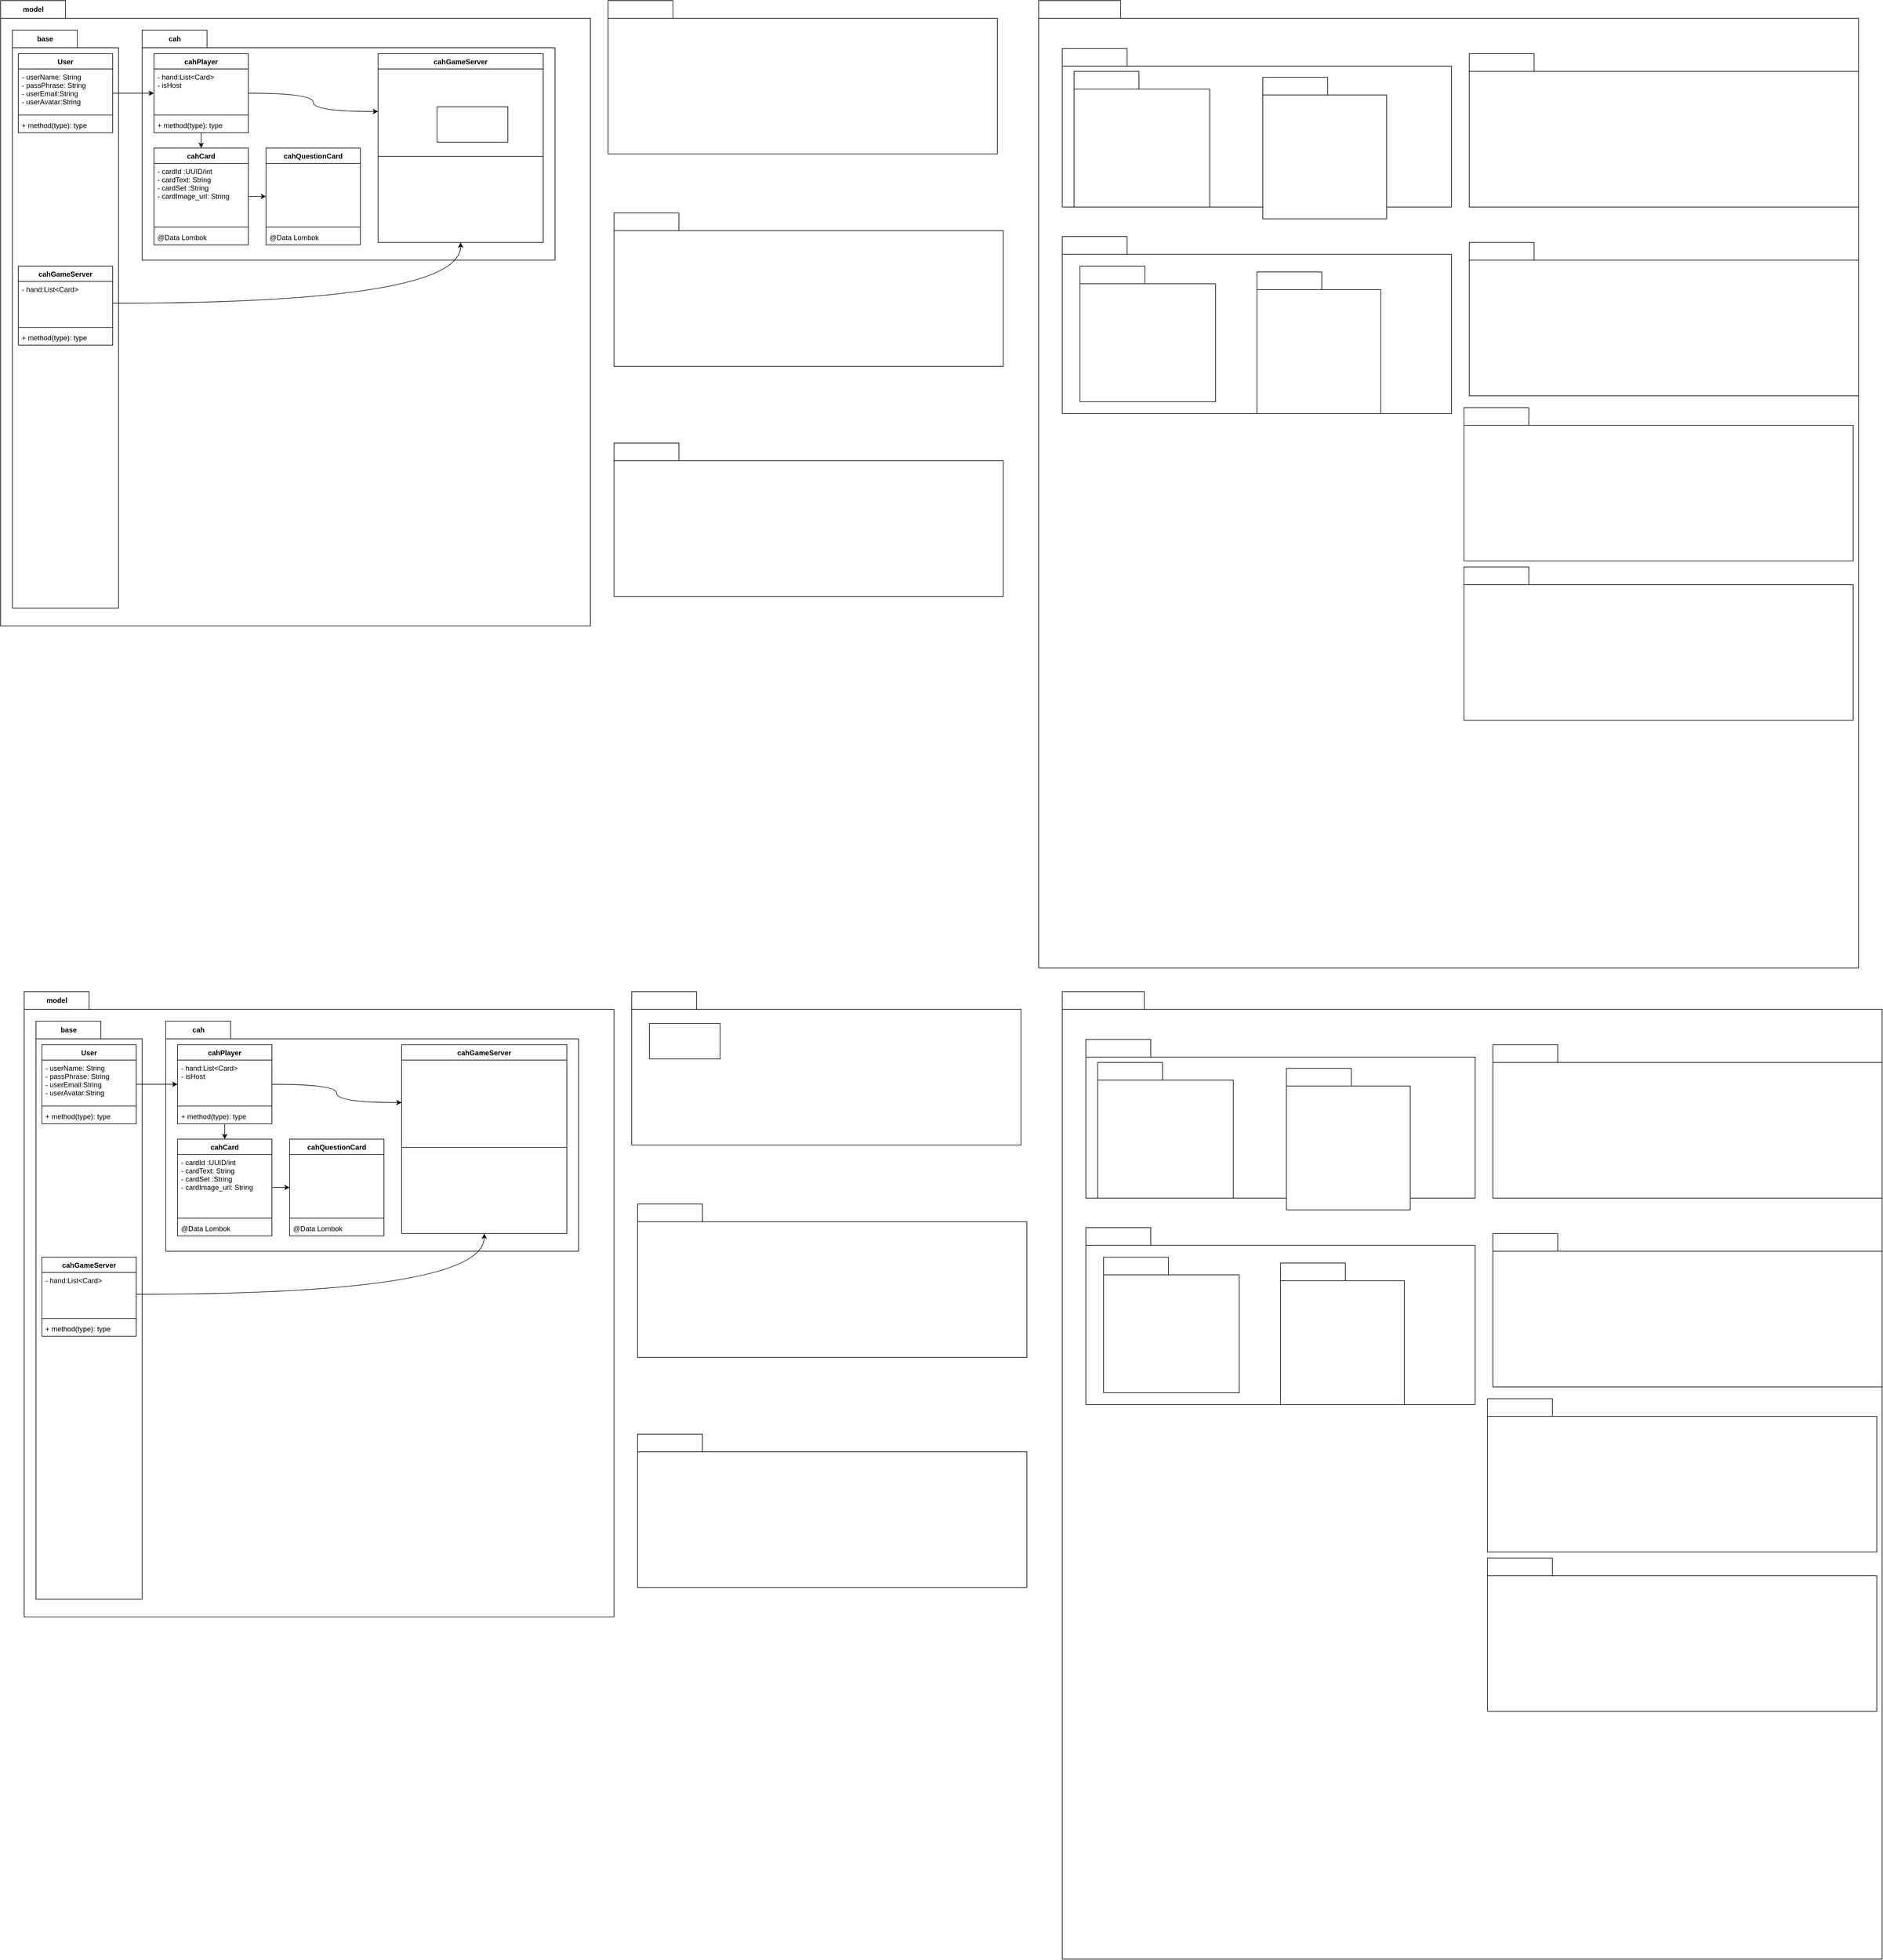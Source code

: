 <mxfile version="15.5.5" type="github"><diagram id="Ybbv40jDN7X9S40sMps7" name="Page-1"><mxGraphModel dx="868" dy="442" grid="1" gridSize="10" guides="1" tooltips="1" connect="1" arrows="1" fold="1" page="1" pageScale="1" pageWidth="827" pageHeight="1169" math="0" shadow="0"><root><mxCell id="0"/><mxCell id="1" parent="0"/><mxCell id="2" value="model" style="shape=folder;fontStyle=1;tabWidth=110;tabHeight=30;tabPosition=left;html=1;boundedLbl=1;labelInHeader=1;container=1;collapsible=0;recursiveResize=0;" parent="1" vertex="1"><mxGeometry y="20" width="1000" height="1060" as="geometry"/></mxCell><mxCell id="6" value="cah" style="shape=folder;fontStyle=1;tabWidth=110;tabHeight=30;tabPosition=left;html=1;boundedLbl=1;labelInHeader=1;container=1;collapsible=0;recursiveResize=0;" parent="2" vertex="1"><mxGeometry x="240" y="50" width="700" height="390" as="geometry"/></mxCell><mxCell id="20" value="" style="edgeStyle=orthogonalEdgeStyle;orthogonalLoop=1;jettySize=auto;html=1;curved=1;" parent="6" source="11" target="16" edge="1"><mxGeometry relative="1" as="geometry"/></mxCell><mxCell id="25" value="" style="edgeStyle=orthogonalEdgeStyle;curved=1;orthogonalLoop=1;jettySize=auto;html=1;entryX=0;entryY=0.5;entryDx=0;entryDy=0;" parent="6" source="11" target="22" edge="1"><mxGeometry relative="1" as="geometry"/></mxCell><mxCell id="11" value="cahPlayer" style="swimlane;fontStyle=1;align=center;verticalAlign=top;childLayout=stackLayout;horizontal=1;startSize=26;horizontalStack=0;resizeParent=1;resizeParentMax=0;resizeLast=0;collapsible=1;marginBottom=0;" parent="6" vertex="1"><mxGeometry x="20" y="40" width="160" height="134" as="geometry"/></mxCell><mxCell id="12" value="- hand:List&lt;Card&gt;&#10;- isHost" style="text;strokeColor=none;fillColor=none;align=left;verticalAlign=top;spacingLeft=4;spacingRight=4;overflow=hidden;rotatable=0;points=[[0,0.5],[1,0.5]];portConstraint=eastwest;" parent="11" vertex="1"><mxGeometry y="26" width="160" height="74" as="geometry"/></mxCell><mxCell id="13" value="" style="line;strokeWidth=1;fillColor=none;align=left;verticalAlign=middle;spacingTop=-1;spacingLeft=3;spacingRight=3;rotatable=0;labelPosition=right;points=[];portConstraint=eastwest;" parent="11" vertex="1"><mxGeometry y="100" width="160" height="8" as="geometry"/></mxCell><mxCell id="14" value="+ method(type): type" style="text;strokeColor=none;fillColor=none;align=left;verticalAlign=top;spacingLeft=4;spacingRight=4;overflow=hidden;rotatable=0;points=[[0,0.5],[1,0.5]];portConstraint=eastwest;" parent="11" vertex="1"><mxGeometry y="108" width="160" height="26" as="geometry"/></mxCell><mxCell id="35" value="" style="edgeStyle=orthogonalEdgeStyle;curved=1;orthogonalLoop=1;jettySize=auto;html=1;" parent="6" source="16" target="31" edge="1"><mxGeometry relative="1" as="geometry"/></mxCell><mxCell id="16" value="cahCard" style="swimlane;fontStyle=1;align=center;verticalAlign=top;childLayout=stackLayout;horizontal=1;startSize=26;horizontalStack=0;resizeParent=1;resizeParentMax=0;resizeLast=0;collapsible=1;marginBottom=0;" parent="6" vertex="1"><mxGeometry x="20" y="200" width="160" height="164" as="geometry"/></mxCell><mxCell id="17" value="- cardId :UUID/int&#10;- cardText: String&#10;- cardSet :String&#10;- cardImage_url: String&#10;" style="text;strokeColor=none;fillColor=none;align=left;verticalAlign=top;spacingLeft=4;spacingRight=4;overflow=hidden;rotatable=0;points=[[0,0.5],[1,0.5]];portConstraint=eastwest;" parent="16" vertex="1"><mxGeometry y="26" width="160" height="104" as="geometry"/></mxCell><mxCell id="18" value="" style="line;strokeWidth=1;fillColor=none;align=left;verticalAlign=middle;spacingTop=-1;spacingLeft=3;spacingRight=3;rotatable=0;labelPosition=right;points=[];portConstraint=eastwest;" parent="16" vertex="1"><mxGeometry y="130" width="160" height="8" as="geometry"/></mxCell><mxCell id="19" value="@Data Lombok" style="text;strokeColor=none;fillColor=none;align=left;verticalAlign=top;spacingLeft=4;spacingRight=4;overflow=hidden;rotatable=0;points=[[0,0.5],[1,0.5]];portConstraint=eastwest;" parent="16" vertex="1"><mxGeometry y="138" width="160" height="26" as="geometry"/></mxCell><mxCell id="21" value="cahGameServer" style="swimlane;fontStyle=1;align=center;verticalAlign=top;childLayout=stackLayout;horizontal=1;startSize=26;horizontalStack=0;resizeParent=1;resizeParentMax=0;resizeLast=0;collapsible=1;marginBottom=0;" parent="6" vertex="1"><mxGeometry x="400" y="40" width="280" height="320" as="geometry"/></mxCell><mxCell id="22" value="- currentDealer : int&#10;- currentQuestion : CardQuestion&#10;- playerList : {player: Player, seat: int}[]&#10;- gameServer: WebSocketServer&#10;- currentRound: int&#10;- serverId: UUID&#10;- serverName:String&#10;- settings: GameSettings" style="text;strokeColor=none;fillColor=none;align=left;verticalAlign=top;spacingLeft=4;spacingRight=4;overflow=hidden;rotatable=0;points=[[0,0.5],[1,0.5]];portConstraint=eastwest;fontColor=#FFFFFF;" parent="21" vertex="1"><mxGeometry y="26" width="280" height="144" as="geometry"/></mxCell><mxCell id="23" value="" style="line;strokeWidth=1;fillColor=none;align=left;verticalAlign=middle;spacingTop=-1;spacingLeft=3;spacingRight=3;rotatable=0;labelPosition=right;points=[];portConstraint=eastwest;" parent="21" vertex="1"><mxGeometry y="170" width="280" height="8" as="geometry"/></mxCell><mxCell id="24" value="+ getHand(Player:player) : Hand&#10;+ getQuestion(): CardQuestion&#10;+ getGameBoard(): GameBoard&#10;&#10;+ setDealer()&#10;+ gamePause()" style="text;strokeColor=none;fillColor=none;align=left;verticalAlign=top;spacingLeft=4;spacingRight=4;overflow=hidden;rotatable=0;points=[[0,0.5],[1,0.5]];portConstraint=eastwest;fontColor=#FFFFFF;" parent="21" vertex="1"><mxGeometry y="178" width="280" height="142" as="geometry"/></mxCell><mxCell id="31" value="cahQuestionCard" style="swimlane;fontStyle=1;align=center;verticalAlign=top;childLayout=stackLayout;horizontal=1;startSize=26;horizontalStack=0;resizeParent=1;resizeParentMax=0;resizeLast=0;collapsible=1;marginBottom=0;" parent="6" vertex="1"><mxGeometry x="210" y="200" width="160" height="164" as="geometry"/></mxCell><mxCell id="32" value="- cardPick: int&#10;- cardDraw: int" style="text;strokeColor=none;fillColor=none;align=left;verticalAlign=top;spacingLeft=4;spacingRight=4;overflow=hidden;rotatable=0;points=[[0,0.5],[1,0.5]];portConstraint=eastwest;fontColor=#FFFFFF;" parent="31" vertex="1"><mxGeometry y="26" width="160" height="104" as="geometry"/></mxCell><mxCell id="33" value="" style="line;strokeWidth=1;fillColor=none;align=left;verticalAlign=middle;spacingTop=-1;spacingLeft=3;spacingRight=3;rotatable=0;labelPosition=right;points=[];portConstraint=eastwest;" parent="31" vertex="1"><mxGeometry y="130" width="160" height="8" as="geometry"/></mxCell><mxCell id="34" value="@Data Lombok" style="text;strokeColor=none;fillColor=none;align=left;verticalAlign=top;spacingLeft=4;spacingRight=4;overflow=hidden;rotatable=0;points=[[0,0.5],[1,0.5]];portConstraint=eastwest;" parent="31" vertex="1"><mxGeometry y="138" width="160" height="26" as="geometry"/></mxCell><mxCell id="4" value="base" style="shape=folder;fontStyle=1;tabWidth=110;tabHeight=30;tabPosition=left;html=1;boundedLbl=1;labelInHeader=1;container=1;collapsible=0;recursiveResize=0;" parent="2" vertex="1"><mxGeometry x="20" y="50" width="180" height="980" as="geometry"/></mxCell><mxCell id="7" value="User" style="swimlane;fontStyle=1;align=center;verticalAlign=top;childLayout=stackLayout;horizontal=1;startSize=26;horizontalStack=0;resizeParent=1;resizeParentMax=0;resizeLast=0;collapsible=1;marginBottom=0;" parent="4" vertex="1"><mxGeometry x="10" y="40" width="160" height="134" as="geometry"/></mxCell><mxCell id="8" value="- userName: String&#10;- passPhrase: String&#10;- userEmail:String&#10;- userAvatar:String" style="text;strokeColor=none;fillColor=none;align=left;verticalAlign=top;spacingLeft=4;spacingRight=4;overflow=hidden;rotatable=0;points=[[0,0.5],[1,0.5]];portConstraint=eastwest;" parent="7" vertex="1"><mxGeometry y="26" width="160" height="74" as="geometry"/></mxCell><mxCell id="9" value="" style="line;strokeWidth=1;fillColor=none;align=left;verticalAlign=middle;spacingTop=-1;spacingLeft=3;spacingRight=3;rotatable=0;labelPosition=right;points=[];portConstraint=eastwest;" parent="7" vertex="1"><mxGeometry y="100" width="160" height="8" as="geometry"/></mxCell><mxCell id="10" value="+ method(type): type" style="text;strokeColor=none;fillColor=none;align=left;verticalAlign=top;spacingLeft=4;spacingRight=4;overflow=hidden;rotatable=0;points=[[0,0.5],[1,0.5]];portConstraint=eastwest;" parent="7" vertex="1"><mxGeometry y="108" width="160" height="26" as="geometry"/></mxCell><mxCell id="26" value="cahGameServer" style="swimlane;fontStyle=1;align=center;verticalAlign=top;childLayout=stackLayout;horizontal=1;startSize=26;horizontalStack=0;resizeParent=1;resizeParentMax=0;resizeLast=0;collapsible=1;marginBottom=0;" parent="4" vertex="1"><mxGeometry x="10" y="400" width="160" height="134" as="geometry"/></mxCell><mxCell id="27" value="- hand:List&lt;Card&gt;" style="text;strokeColor=none;fillColor=none;align=left;verticalAlign=top;spacingLeft=4;spacingRight=4;overflow=hidden;rotatable=0;points=[[0,0.5],[1,0.5]];portConstraint=eastwest;" parent="26" vertex="1"><mxGeometry y="26" width="160" height="74" as="geometry"/></mxCell><mxCell id="28" value="" style="line;strokeWidth=1;fillColor=none;align=left;verticalAlign=middle;spacingTop=-1;spacingLeft=3;spacingRight=3;rotatable=0;labelPosition=right;points=[];portConstraint=eastwest;" parent="26" vertex="1"><mxGeometry y="100" width="160" height="8" as="geometry"/></mxCell><mxCell id="29" value="+ method(type): type" style="text;strokeColor=none;fillColor=none;align=left;verticalAlign=top;spacingLeft=4;spacingRight=4;overflow=hidden;rotatable=0;points=[[0,0.5],[1,0.5]];portConstraint=eastwest;" parent="26" vertex="1"><mxGeometry y="108" width="160" height="26" as="geometry"/></mxCell><mxCell id="15" value="" style="edgeStyle=orthogonalEdgeStyle;rounded=0;orthogonalLoop=1;jettySize=auto;html=1;" parent="2" source="7" target="11" edge="1"><mxGeometry relative="1" as="geometry"/></mxCell><mxCell id="60" style="edgeStyle=orthogonalEdgeStyle;curved=1;orthogonalLoop=1;jettySize=auto;html=1;entryX=0.5;entryY=1;entryDx=0;entryDy=0;entryPerimeter=0;fontColor=#FFFFFF;" parent="2" source="27" target="24" edge="1"><mxGeometry relative="1" as="geometry"/></mxCell><mxCell id="58" value="controller" style="shape=folder;fontStyle=1;tabWidth=110;tabHeight=30;tabPosition=left;html=1;boundedLbl=1;labelInHeader=1;container=1;collapsible=0;recursiveResize=0;fontColor=#FFFFFF;" parent="1" vertex="1"><mxGeometry x="1030" y="20" width="660" height="260" as="geometry"/></mxCell><mxCell id="61" value="storage" style="shape=folder;fontStyle=1;tabWidth=110;tabHeight=30;tabPosition=left;html=1;boundedLbl=1;labelInHeader=1;container=1;collapsible=0;recursiveResize=0;fontColor=#FFFFFF;" parent="1" vertex="1"><mxGeometry x="1040" y="380" width="660" height="260" as="geometry"/></mxCell><mxCell id="62" value="service" style="shape=folder;fontStyle=1;tabWidth=110;tabHeight=30;tabPosition=left;html=1;boundedLbl=1;labelInHeader=1;container=1;collapsible=0;recursiveResize=0;fontColor=#FFFFFF;" parent="1" vertex="1"><mxGeometry x="1040" y="770" width="660" height="260" as="geometry"/></mxCell><mxCell id="63" value="dto" style="shape=folder;fontStyle=1;tabWidth=110;tabHeight=30;tabPosition=left;html=1;boundedLbl=1;labelInHeader=1;container=1;collapsible=0;recursiveResize=0;fontColor=#FFFFFF;" parent="1" vertex="1"><mxGeometry x="1760" y="20" width="1390" height="1640" as="geometry"/></mxCell><mxCell id="64" value="http" style="shape=folder;fontStyle=1;tabWidth=110;tabHeight=30;tabPosition=left;html=1;boundedLbl=1;labelInHeader=1;container=1;collapsible=0;recursiveResize=0;fontColor=#FFFFFF;" parent="63" vertex="1"><mxGeometry x="40" y="81" width="660" height="269" as="geometry"/></mxCell><mxCell id="71" value="request" style="shape=folder;fontStyle=1;tabWidth=110;tabHeight=30;tabPosition=left;html=1;boundedLbl=1;labelInHeader=1;container=1;collapsible=0;recursiveResize=0;fontColor=#FFFFFF;" parent="64" vertex="1"><mxGeometry x="20" y="39" width="230" height="230" as="geometry"/></mxCell><mxCell id="65" value="websocket" style="shape=folder;fontStyle=1;tabWidth=110;tabHeight=30;tabPosition=left;html=1;boundedLbl=1;labelInHeader=1;container=1;collapsible=0;recursiveResize=0;fontColor=#FFFFFF;" parent="63" vertex="1"><mxGeometry x="40" y="400" width="660" height="300" as="geometry"/></mxCell><mxCell id="74" value="request" style="shape=folder;fontStyle=1;tabWidth=110;tabHeight=30;tabPosition=left;html=1;boundedLbl=1;labelInHeader=1;container=1;collapsible=0;recursiveResize=0;fontColor=#FFFFFF;" parent="65" vertex="1"><mxGeometry x="30" y="50" width="230" height="230" as="geometry"/></mxCell><mxCell id="75" value="response" style="shape=folder;fontStyle=1;tabWidth=110;tabHeight=30;tabPosition=left;html=1;boundedLbl=1;labelInHeader=1;container=1;collapsible=0;recursiveResize=0;fontColor=#FFFFFF;" parent="65" vertex="1"><mxGeometry x="330" y="60" width="210" height="240" as="geometry"/></mxCell><mxCell id="66" value="config" style="shape=folder;fontStyle=1;tabWidth=110;tabHeight=30;tabPosition=left;html=1;boundedLbl=1;labelInHeader=1;container=1;collapsible=0;recursiveResize=0;fontColor=#FFFFFF;" parent="63" vertex="1"><mxGeometry x="730" y="90" width="660" height="260" as="geometry"/></mxCell><mxCell id="67" value="server" style="shape=folder;fontStyle=1;tabWidth=110;tabHeight=30;tabPosition=left;html=1;boundedLbl=1;labelInHeader=1;container=1;collapsible=0;recursiveResize=0;fontColor=#FFFFFF;" parent="63" vertex="1"><mxGeometry x="730" y="410" width="660" height="260" as="geometry"/></mxCell><mxCell id="68" value="model" style="shape=folder;fontStyle=1;tabWidth=110;tabHeight=30;tabPosition=left;html=1;boundedLbl=1;labelInHeader=1;container=1;collapsible=0;recursiveResize=0;fontColor=#FFFFFF;" parent="63" vertex="1"><mxGeometry x="721" y="690" width="660" height="260" as="geometry"/></mxCell><mxCell id="69" value="storage" style="shape=folder;fontStyle=1;tabWidth=110;tabHeight=30;tabPosition=left;html=1;boundedLbl=1;labelInHeader=1;container=1;collapsible=0;recursiveResize=0;fontColor=#FFFFFF;" parent="1" vertex="1"><mxGeometry x="2481" y="980" width="660" height="260" as="geometry"/></mxCell><mxCell id="72" value="response" style="shape=folder;fontStyle=1;tabWidth=110;tabHeight=30;tabPosition=left;html=1;boundedLbl=1;labelInHeader=1;container=1;collapsible=0;recursiveResize=0;fontColor=#FFFFFF;" parent="1" vertex="1"><mxGeometry x="2140" y="150" width="210" height="240" as="geometry"/></mxCell><mxCell id="NCn-pG2Vn2AwwK3f74ER-75" value="" style="rounded=0;whiteSpace=wrap;html=1;" vertex="1" parent="1"><mxGeometry x="740" y="200" width="120" height="60" as="geometry"/></mxCell><mxCell id="NCn-pG2Vn2AwwK3f74ER-76" value="model" style="shape=folder;fontStyle=1;tabWidth=110;tabHeight=30;tabPosition=left;html=1;boundedLbl=1;labelInHeader=1;container=1;collapsible=0;recursiveResize=0;" vertex="1" parent="1"><mxGeometry x="40" y="1700" width="1000" height="1060" as="geometry"/></mxCell><mxCell id="NCn-pG2Vn2AwwK3f74ER-77" value="cah" style="shape=folder;fontStyle=1;tabWidth=110;tabHeight=30;tabPosition=left;html=1;boundedLbl=1;labelInHeader=1;container=1;collapsible=0;recursiveResize=0;" vertex="1" parent="NCn-pG2Vn2AwwK3f74ER-76"><mxGeometry x="240" y="50" width="700" height="390" as="geometry"/></mxCell><mxCell id="NCn-pG2Vn2AwwK3f74ER-78" value="" style="edgeStyle=orthogonalEdgeStyle;orthogonalLoop=1;jettySize=auto;html=1;curved=1;" edge="1" parent="NCn-pG2Vn2AwwK3f74ER-77" source="NCn-pG2Vn2AwwK3f74ER-80" target="NCn-pG2Vn2AwwK3f74ER-85"><mxGeometry relative="1" as="geometry"/></mxCell><mxCell id="NCn-pG2Vn2AwwK3f74ER-79" value="" style="edgeStyle=orthogonalEdgeStyle;curved=1;orthogonalLoop=1;jettySize=auto;html=1;entryX=0;entryY=0.5;entryDx=0;entryDy=0;" edge="1" parent="NCn-pG2Vn2AwwK3f74ER-77" source="NCn-pG2Vn2AwwK3f74ER-80" target="NCn-pG2Vn2AwwK3f74ER-90"><mxGeometry relative="1" as="geometry"/></mxCell><mxCell id="NCn-pG2Vn2AwwK3f74ER-80" value="cahPlayer" style="swimlane;fontStyle=1;align=center;verticalAlign=top;childLayout=stackLayout;horizontal=1;startSize=26;horizontalStack=0;resizeParent=1;resizeParentMax=0;resizeLast=0;collapsible=1;marginBottom=0;" vertex="1" parent="NCn-pG2Vn2AwwK3f74ER-77"><mxGeometry x="20" y="40" width="160" height="134" as="geometry"/></mxCell><mxCell id="NCn-pG2Vn2AwwK3f74ER-81" value="- hand:List&lt;Card&gt;&#10;- isHost" style="text;strokeColor=none;fillColor=none;align=left;verticalAlign=top;spacingLeft=4;spacingRight=4;overflow=hidden;rotatable=0;points=[[0,0.5],[1,0.5]];portConstraint=eastwest;" vertex="1" parent="NCn-pG2Vn2AwwK3f74ER-80"><mxGeometry y="26" width="160" height="74" as="geometry"/></mxCell><mxCell id="NCn-pG2Vn2AwwK3f74ER-82" value="" style="line;strokeWidth=1;fillColor=none;align=left;verticalAlign=middle;spacingTop=-1;spacingLeft=3;spacingRight=3;rotatable=0;labelPosition=right;points=[];portConstraint=eastwest;" vertex="1" parent="NCn-pG2Vn2AwwK3f74ER-80"><mxGeometry y="100" width="160" height="8" as="geometry"/></mxCell><mxCell id="NCn-pG2Vn2AwwK3f74ER-83" value="+ method(type): type" style="text;strokeColor=none;fillColor=none;align=left;verticalAlign=top;spacingLeft=4;spacingRight=4;overflow=hidden;rotatable=0;points=[[0,0.5],[1,0.5]];portConstraint=eastwest;" vertex="1" parent="NCn-pG2Vn2AwwK3f74ER-80"><mxGeometry y="108" width="160" height="26" as="geometry"/></mxCell><mxCell id="NCn-pG2Vn2AwwK3f74ER-84" value="" style="edgeStyle=orthogonalEdgeStyle;curved=1;orthogonalLoop=1;jettySize=auto;html=1;" edge="1" parent="NCn-pG2Vn2AwwK3f74ER-77" source="NCn-pG2Vn2AwwK3f74ER-85" target="NCn-pG2Vn2AwwK3f74ER-93"><mxGeometry relative="1" as="geometry"/></mxCell><mxCell id="NCn-pG2Vn2AwwK3f74ER-85" value="cahCard" style="swimlane;fontStyle=1;align=center;verticalAlign=top;childLayout=stackLayout;horizontal=1;startSize=26;horizontalStack=0;resizeParent=1;resizeParentMax=0;resizeLast=0;collapsible=1;marginBottom=0;" vertex="1" parent="NCn-pG2Vn2AwwK3f74ER-77"><mxGeometry x="20" y="200" width="160" height="164" as="geometry"/></mxCell><mxCell id="NCn-pG2Vn2AwwK3f74ER-86" value="- cardId :UUID/int&#10;- cardText: String&#10;- cardSet :String&#10;- cardImage_url: String&#10;" style="text;strokeColor=none;fillColor=none;align=left;verticalAlign=top;spacingLeft=4;spacingRight=4;overflow=hidden;rotatable=0;points=[[0,0.5],[1,0.5]];portConstraint=eastwest;" vertex="1" parent="NCn-pG2Vn2AwwK3f74ER-85"><mxGeometry y="26" width="160" height="104" as="geometry"/></mxCell><mxCell id="NCn-pG2Vn2AwwK3f74ER-87" value="" style="line;strokeWidth=1;fillColor=none;align=left;verticalAlign=middle;spacingTop=-1;spacingLeft=3;spacingRight=3;rotatable=0;labelPosition=right;points=[];portConstraint=eastwest;" vertex="1" parent="NCn-pG2Vn2AwwK3f74ER-85"><mxGeometry y="130" width="160" height="8" as="geometry"/></mxCell><mxCell id="NCn-pG2Vn2AwwK3f74ER-88" value="@Data Lombok" style="text;strokeColor=none;fillColor=none;align=left;verticalAlign=top;spacingLeft=4;spacingRight=4;overflow=hidden;rotatable=0;points=[[0,0.5],[1,0.5]];portConstraint=eastwest;" vertex="1" parent="NCn-pG2Vn2AwwK3f74ER-85"><mxGeometry y="138" width="160" height="26" as="geometry"/></mxCell><mxCell id="NCn-pG2Vn2AwwK3f74ER-89" value="cahGameServer" style="swimlane;fontStyle=1;align=center;verticalAlign=top;childLayout=stackLayout;horizontal=1;startSize=26;horizontalStack=0;resizeParent=1;resizeParentMax=0;resizeLast=0;collapsible=1;marginBottom=0;" vertex="1" parent="NCn-pG2Vn2AwwK3f74ER-77"><mxGeometry x="400" y="40" width="280" height="320" as="geometry"/></mxCell><mxCell id="NCn-pG2Vn2AwwK3f74ER-90" value="- currentDealer : int&#10;- currentQuestion : CardQuestion&#10;- playerList : {player: Player, seat: int}[]&#10;- gameServer: WebSocketServer&#10;- currentRound: int&#10;- serverId: UUID&#10;- serverName:String&#10;- settings: GameSettings" style="text;strokeColor=none;fillColor=none;align=left;verticalAlign=top;spacingLeft=4;spacingRight=4;overflow=hidden;rotatable=0;points=[[0,0.5],[1,0.5]];portConstraint=eastwest;fontColor=#FFFFFF;" vertex="1" parent="NCn-pG2Vn2AwwK3f74ER-89"><mxGeometry y="26" width="280" height="144" as="geometry"/></mxCell><mxCell id="NCn-pG2Vn2AwwK3f74ER-91" value="" style="line;strokeWidth=1;fillColor=none;align=left;verticalAlign=middle;spacingTop=-1;spacingLeft=3;spacingRight=3;rotatable=0;labelPosition=right;points=[];portConstraint=eastwest;" vertex="1" parent="NCn-pG2Vn2AwwK3f74ER-89"><mxGeometry y="170" width="280" height="8" as="geometry"/></mxCell><mxCell id="NCn-pG2Vn2AwwK3f74ER-92" value="+ getHand(Player:player) : Hand&#10;+ getQuestion(): CardQuestion&#10;+ getGameBoard(): GameBoard&#10;&#10;+ setDealer()&#10;+ gamePause()" style="text;strokeColor=none;fillColor=none;align=left;verticalAlign=top;spacingLeft=4;spacingRight=4;overflow=hidden;rotatable=0;points=[[0,0.5],[1,0.5]];portConstraint=eastwest;fontColor=#FFFFFF;" vertex="1" parent="NCn-pG2Vn2AwwK3f74ER-89"><mxGeometry y="178" width="280" height="142" as="geometry"/></mxCell><mxCell id="NCn-pG2Vn2AwwK3f74ER-93" value="cahQuestionCard" style="swimlane;fontStyle=1;align=center;verticalAlign=top;childLayout=stackLayout;horizontal=1;startSize=26;horizontalStack=0;resizeParent=1;resizeParentMax=0;resizeLast=0;collapsible=1;marginBottom=0;" vertex="1" parent="NCn-pG2Vn2AwwK3f74ER-77"><mxGeometry x="210" y="200" width="160" height="164" as="geometry"/></mxCell><mxCell id="NCn-pG2Vn2AwwK3f74ER-94" value="- cardPick: int&#10;- cardDraw: int" style="text;strokeColor=none;fillColor=none;align=left;verticalAlign=top;spacingLeft=4;spacingRight=4;overflow=hidden;rotatable=0;points=[[0,0.5],[1,0.5]];portConstraint=eastwest;fontColor=#FFFFFF;" vertex="1" parent="NCn-pG2Vn2AwwK3f74ER-93"><mxGeometry y="26" width="160" height="104" as="geometry"/></mxCell><mxCell id="NCn-pG2Vn2AwwK3f74ER-95" value="" style="line;strokeWidth=1;fillColor=none;align=left;verticalAlign=middle;spacingTop=-1;spacingLeft=3;spacingRight=3;rotatable=0;labelPosition=right;points=[];portConstraint=eastwest;" vertex="1" parent="NCn-pG2Vn2AwwK3f74ER-93"><mxGeometry y="130" width="160" height="8" as="geometry"/></mxCell><mxCell id="NCn-pG2Vn2AwwK3f74ER-96" value="@Data Lombok" style="text;strokeColor=none;fillColor=none;align=left;verticalAlign=top;spacingLeft=4;spacingRight=4;overflow=hidden;rotatable=0;points=[[0,0.5],[1,0.5]];portConstraint=eastwest;" vertex="1" parent="NCn-pG2Vn2AwwK3f74ER-93"><mxGeometry y="138" width="160" height="26" as="geometry"/></mxCell><mxCell id="NCn-pG2Vn2AwwK3f74ER-97" value="base" style="shape=folder;fontStyle=1;tabWidth=110;tabHeight=30;tabPosition=left;html=1;boundedLbl=1;labelInHeader=1;container=1;collapsible=0;recursiveResize=0;" vertex="1" parent="NCn-pG2Vn2AwwK3f74ER-76"><mxGeometry x="20" y="50" width="180" height="980" as="geometry"/></mxCell><mxCell id="NCn-pG2Vn2AwwK3f74ER-98" value="User" style="swimlane;fontStyle=1;align=center;verticalAlign=top;childLayout=stackLayout;horizontal=1;startSize=26;horizontalStack=0;resizeParent=1;resizeParentMax=0;resizeLast=0;collapsible=1;marginBottom=0;" vertex="1" parent="NCn-pG2Vn2AwwK3f74ER-97"><mxGeometry x="10" y="40" width="160" height="134" as="geometry"/></mxCell><mxCell id="NCn-pG2Vn2AwwK3f74ER-99" value="- userName: String&#10;- passPhrase: String&#10;- userEmail:String&#10;- userAvatar:String" style="text;strokeColor=none;fillColor=none;align=left;verticalAlign=top;spacingLeft=4;spacingRight=4;overflow=hidden;rotatable=0;points=[[0,0.5],[1,0.5]];portConstraint=eastwest;" vertex="1" parent="NCn-pG2Vn2AwwK3f74ER-98"><mxGeometry y="26" width="160" height="74" as="geometry"/></mxCell><mxCell id="NCn-pG2Vn2AwwK3f74ER-100" value="" style="line;strokeWidth=1;fillColor=none;align=left;verticalAlign=middle;spacingTop=-1;spacingLeft=3;spacingRight=3;rotatable=0;labelPosition=right;points=[];portConstraint=eastwest;" vertex="1" parent="NCn-pG2Vn2AwwK3f74ER-98"><mxGeometry y="100" width="160" height="8" as="geometry"/></mxCell><mxCell id="NCn-pG2Vn2AwwK3f74ER-101" value="+ method(type): type" style="text;strokeColor=none;fillColor=none;align=left;verticalAlign=top;spacingLeft=4;spacingRight=4;overflow=hidden;rotatable=0;points=[[0,0.5],[1,0.5]];portConstraint=eastwest;" vertex="1" parent="NCn-pG2Vn2AwwK3f74ER-98"><mxGeometry y="108" width="160" height="26" as="geometry"/></mxCell><mxCell id="NCn-pG2Vn2AwwK3f74ER-102" value="cahGameServer" style="swimlane;fontStyle=1;align=center;verticalAlign=top;childLayout=stackLayout;horizontal=1;startSize=26;horizontalStack=0;resizeParent=1;resizeParentMax=0;resizeLast=0;collapsible=1;marginBottom=0;" vertex="1" parent="NCn-pG2Vn2AwwK3f74ER-97"><mxGeometry x="10" y="400" width="160" height="134" as="geometry"/></mxCell><mxCell id="NCn-pG2Vn2AwwK3f74ER-103" value="- hand:List&lt;Card&gt;" style="text;strokeColor=none;fillColor=none;align=left;verticalAlign=top;spacingLeft=4;spacingRight=4;overflow=hidden;rotatable=0;points=[[0,0.5],[1,0.5]];portConstraint=eastwest;" vertex="1" parent="NCn-pG2Vn2AwwK3f74ER-102"><mxGeometry y="26" width="160" height="74" as="geometry"/></mxCell><mxCell id="NCn-pG2Vn2AwwK3f74ER-104" value="" style="line;strokeWidth=1;fillColor=none;align=left;verticalAlign=middle;spacingTop=-1;spacingLeft=3;spacingRight=3;rotatable=0;labelPosition=right;points=[];portConstraint=eastwest;" vertex="1" parent="NCn-pG2Vn2AwwK3f74ER-102"><mxGeometry y="100" width="160" height="8" as="geometry"/></mxCell><mxCell id="NCn-pG2Vn2AwwK3f74ER-105" value="+ method(type): type" style="text;strokeColor=none;fillColor=none;align=left;verticalAlign=top;spacingLeft=4;spacingRight=4;overflow=hidden;rotatable=0;points=[[0,0.5],[1,0.5]];portConstraint=eastwest;" vertex="1" parent="NCn-pG2Vn2AwwK3f74ER-102"><mxGeometry y="108" width="160" height="26" as="geometry"/></mxCell><mxCell id="NCn-pG2Vn2AwwK3f74ER-106" value="" style="edgeStyle=orthogonalEdgeStyle;rounded=0;orthogonalLoop=1;jettySize=auto;html=1;" edge="1" parent="NCn-pG2Vn2AwwK3f74ER-76" source="NCn-pG2Vn2AwwK3f74ER-98" target="NCn-pG2Vn2AwwK3f74ER-80"><mxGeometry relative="1" as="geometry"/></mxCell><mxCell id="NCn-pG2Vn2AwwK3f74ER-107" style="edgeStyle=orthogonalEdgeStyle;curved=1;orthogonalLoop=1;jettySize=auto;html=1;entryX=0.5;entryY=1;entryDx=0;entryDy=0;entryPerimeter=0;fontColor=#FFFFFF;" edge="1" parent="NCn-pG2Vn2AwwK3f74ER-76" source="NCn-pG2Vn2AwwK3f74ER-103" target="NCn-pG2Vn2AwwK3f74ER-92"><mxGeometry relative="1" as="geometry"/></mxCell><mxCell id="NCn-pG2Vn2AwwK3f74ER-108" value="controller" style="shape=folder;fontStyle=1;tabWidth=110;tabHeight=30;tabPosition=left;html=1;boundedLbl=1;labelInHeader=1;container=1;collapsible=0;recursiveResize=0;fontColor=#FFFFFF;" vertex="1" parent="1"><mxGeometry x="1070" y="1700" width="660" height="260" as="geometry"/></mxCell><mxCell id="NCn-pG2Vn2AwwK3f74ER-122" value="" style="rounded=0;whiteSpace=wrap;html=1;" vertex="1" parent="NCn-pG2Vn2AwwK3f74ER-108"><mxGeometry x="30" y="54" width="120" height="60" as="geometry"/></mxCell><mxCell id="NCn-pG2Vn2AwwK3f74ER-109" value="storage" style="shape=folder;fontStyle=1;tabWidth=110;tabHeight=30;tabPosition=left;html=1;boundedLbl=1;labelInHeader=1;container=1;collapsible=0;recursiveResize=0;fontColor=#FFFFFF;" vertex="1" parent="1"><mxGeometry x="1080" y="2060" width="660" height="260" as="geometry"/></mxCell><mxCell id="NCn-pG2Vn2AwwK3f74ER-110" value="service" style="shape=folder;fontStyle=1;tabWidth=110;tabHeight=30;tabPosition=left;html=1;boundedLbl=1;labelInHeader=1;container=1;collapsible=0;recursiveResize=0;fontColor=#FFFFFF;" vertex="1" parent="1"><mxGeometry x="1080" y="2450" width="660" height="260" as="geometry"/></mxCell><mxCell id="NCn-pG2Vn2AwwK3f74ER-111" value="dto" style="shape=folder;fontStyle=1;tabWidth=110;tabHeight=30;tabPosition=left;html=1;boundedLbl=1;labelInHeader=1;container=1;collapsible=0;recursiveResize=0;fontColor=#FFFFFF;" vertex="1" parent="1"><mxGeometry x="1800" y="1700" width="1390" height="1640" as="geometry"/></mxCell><mxCell id="NCn-pG2Vn2AwwK3f74ER-112" value="http" style="shape=folder;fontStyle=1;tabWidth=110;tabHeight=30;tabPosition=left;html=1;boundedLbl=1;labelInHeader=1;container=1;collapsible=0;recursiveResize=0;fontColor=#FFFFFF;" vertex="1" parent="NCn-pG2Vn2AwwK3f74ER-111"><mxGeometry x="40" y="81" width="660" height="269" as="geometry"/></mxCell><mxCell id="NCn-pG2Vn2AwwK3f74ER-113" value="request" style="shape=folder;fontStyle=1;tabWidth=110;tabHeight=30;tabPosition=left;html=1;boundedLbl=1;labelInHeader=1;container=1;collapsible=0;recursiveResize=0;fontColor=#FFFFFF;" vertex="1" parent="NCn-pG2Vn2AwwK3f74ER-112"><mxGeometry x="20" y="39" width="230" height="230" as="geometry"/></mxCell><mxCell id="NCn-pG2Vn2AwwK3f74ER-114" value="websocket" style="shape=folder;fontStyle=1;tabWidth=110;tabHeight=30;tabPosition=left;html=1;boundedLbl=1;labelInHeader=1;container=1;collapsible=0;recursiveResize=0;fontColor=#FFFFFF;" vertex="1" parent="NCn-pG2Vn2AwwK3f74ER-111"><mxGeometry x="40" y="400" width="660" height="300" as="geometry"/></mxCell><mxCell id="NCn-pG2Vn2AwwK3f74ER-115" value="request" style="shape=folder;fontStyle=1;tabWidth=110;tabHeight=30;tabPosition=left;html=1;boundedLbl=1;labelInHeader=1;container=1;collapsible=0;recursiveResize=0;fontColor=#FFFFFF;" vertex="1" parent="NCn-pG2Vn2AwwK3f74ER-114"><mxGeometry x="30" y="50" width="230" height="230" as="geometry"/></mxCell><mxCell id="NCn-pG2Vn2AwwK3f74ER-116" value="response" style="shape=folder;fontStyle=1;tabWidth=110;tabHeight=30;tabPosition=left;html=1;boundedLbl=1;labelInHeader=1;container=1;collapsible=0;recursiveResize=0;fontColor=#FFFFFF;" vertex="1" parent="NCn-pG2Vn2AwwK3f74ER-114"><mxGeometry x="330" y="60" width="210" height="240" as="geometry"/></mxCell><mxCell id="NCn-pG2Vn2AwwK3f74ER-117" value="config" style="shape=folder;fontStyle=1;tabWidth=110;tabHeight=30;tabPosition=left;html=1;boundedLbl=1;labelInHeader=1;container=1;collapsible=0;recursiveResize=0;fontColor=#FFFFFF;" vertex="1" parent="NCn-pG2Vn2AwwK3f74ER-111"><mxGeometry x="730" y="90" width="660" height="260" as="geometry"/></mxCell><mxCell id="NCn-pG2Vn2AwwK3f74ER-118" value="server" style="shape=folder;fontStyle=1;tabWidth=110;tabHeight=30;tabPosition=left;html=1;boundedLbl=1;labelInHeader=1;container=1;collapsible=0;recursiveResize=0;fontColor=#FFFFFF;" vertex="1" parent="NCn-pG2Vn2AwwK3f74ER-111"><mxGeometry x="730" y="410" width="660" height="260" as="geometry"/></mxCell><mxCell id="NCn-pG2Vn2AwwK3f74ER-119" value="model" style="shape=folder;fontStyle=1;tabWidth=110;tabHeight=30;tabPosition=left;html=1;boundedLbl=1;labelInHeader=1;container=1;collapsible=0;recursiveResize=0;fontColor=#FFFFFF;" vertex="1" parent="NCn-pG2Vn2AwwK3f74ER-111"><mxGeometry x="721" y="690" width="660" height="260" as="geometry"/></mxCell><mxCell id="NCn-pG2Vn2AwwK3f74ER-120" value="storage" style="shape=folder;fontStyle=1;tabWidth=110;tabHeight=30;tabPosition=left;html=1;boundedLbl=1;labelInHeader=1;container=1;collapsible=0;recursiveResize=0;fontColor=#FFFFFF;" vertex="1" parent="1"><mxGeometry x="2521" y="2660" width="660" height="260" as="geometry"/></mxCell><mxCell id="NCn-pG2Vn2AwwK3f74ER-121" value="response" style="shape=folder;fontStyle=1;tabWidth=110;tabHeight=30;tabPosition=left;html=1;boundedLbl=1;labelInHeader=1;container=1;collapsible=0;recursiveResize=0;fontColor=#FFFFFF;" vertex="1" parent="1"><mxGeometry x="2180" y="1830" width="210" height="240" as="geometry"/></mxCell></root></mxGraphModel></diagram></mxfile>